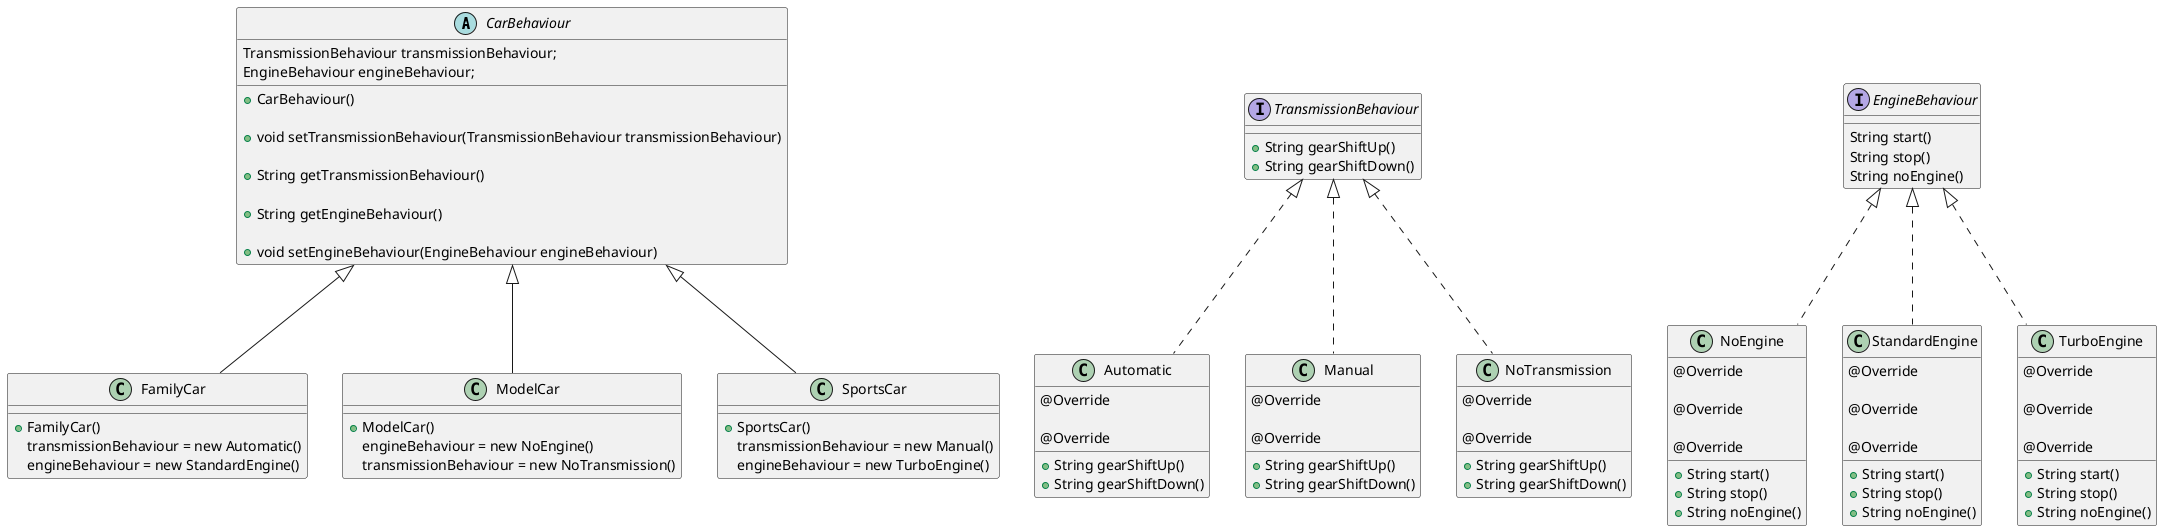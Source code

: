 @startuml

abstract class CarBehaviour {

    TransmissionBehaviour transmissionBehaviour;
    EngineBehaviour engineBehaviour;

    + CarBehaviour()

    + void setTransmissionBehaviour(TransmissionBehaviour transmissionBehaviour)

    + String getTransmissionBehaviour()

    + String getEngineBehaviour()

    + void setEngineBehaviour(EngineBehaviour engineBehaviour)
}

class FamilyCar extends CarBehaviour {

    + FamilyCar()
        transmissionBehaviour = new Automatic()
        engineBehaviour = new StandardEngine()

}

class ModelCar extends CarBehaviour {

    + ModelCar()
        engineBehaviour = new NoEngine()
        transmissionBehaviour = new NoTransmission()
}

class SportsCar extends CarBehaviour {

    + SportsCar()
        transmissionBehaviour = new Manual()
        engineBehaviour = new TurboEngine()
}

class Automatic implements TransmissionBehaviour {

    @Override
    + String gearShiftUp()

    @Override
    + String gearShiftDown()
}

interface EngineBehaviour {
    String start()
    String stop()
    String noEngine()
}

class Manual implements TransmissionBehaviour {
    @Override
    + String gearShiftUp()

    @Override
    + String gearShiftDown()
}



class NoEngine implements EngineBehaviour {
    @Override
    + String start()

    @Override
    + String stop()

    @Override
    + String noEngine()
}

class NoTransmission implements TransmissionBehaviour{
    @Override
    + String gearShiftUp()

    @Override
    + String gearShiftDown()
}

class StandardEngine implements EngineBehaviour {

    @Override
    + String start()

    @Override
    + String stop()

    @Override
    + String noEngine()
}

interface TransmissionBehaviour {
    + String gearShiftUp()
    + String gearShiftDown()
}

class TurboEngine implements EngineBehaviour {

    @Override
    + String start()

    @Override
    + String stop()

    @Override
    + String noEngine()
}

@enduml